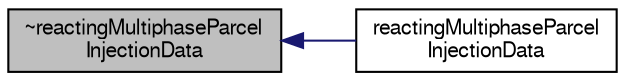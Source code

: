 digraph "~reactingMultiphaseParcelInjectionData"
{
  bgcolor="transparent";
  edge [fontname="FreeSans",fontsize="10",labelfontname="FreeSans",labelfontsize="10"];
  node [fontname="FreeSans",fontsize="10",shape=record];
  rankdir="LR";
  Node57 [label="~reactingMultiphaseParcel\lInjectionData",height=0.2,width=0.4,color="black", fillcolor="grey75", style="filled", fontcolor="black"];
  Node57 -> Node58 [dir="back",color="midnightblue",fontsize="10",style="solid",fontname="FreeSans"];
  Node58 [label="reactingMultiphaseParcel\lInjectionData",height=0.2,width=0.4,color="black",URL="$a24346.html#aae6cef1f99f52b6ebdc8432870ac0e64",tooltip="Construct from dictionary. "];
}
